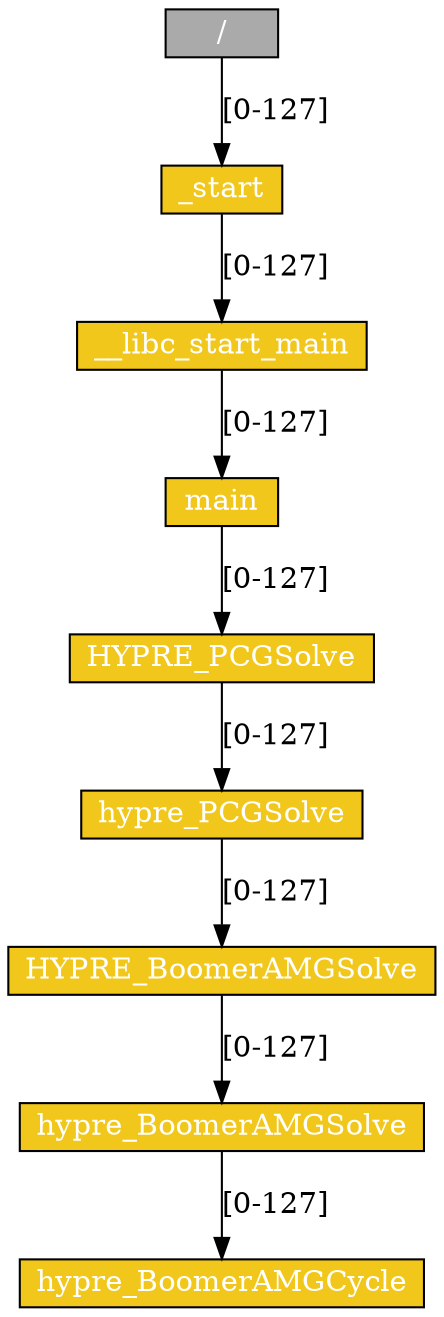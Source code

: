 digraph G {
	node [shape=record,style=filled,labeljust=c,height=0.2];
	0 [pos="0,0", label="/", fillcolor="#AAAAAA",fontcolor="#FFFFFF"];
	-1990345137 [pos="0,0", label="hypre_BoomerAMGSolve", fillcolor="#f1c71c",fontcolor="#FFFFFF"];
	-1135194732 [pos="0,0", label="__libc_start_main", fillcolor="#f1c71c",fontcolor="#FFFFFF"];
	49501891 [pos="0,0", label="_start", fillcolor="#f1c71c",fontcolor="#FFFFFF"];
	52696333 [pos="0,0", label="main", fillcolor="#f1c71c",fontcolor="#FFFFFF"];
	820634781 [pos="0,0", label="hypre_PCGSolve", fillcolor="#f1c71c",fontcolor="#FFFFFF"];
	957926117 [pos="0,0", label="HYPRE_PCGSolve", fillcolor="#f1c71c",fontcolor="#FFFFFF"];
	1203741702 [pos="0,0", label="HYPRE_BoomerAMGSolve", fillcolor="#f1c71c",fontcolor="#FFFFFF"];
	1688007935 [pos="0,0", label="hypre_BoomerAMGCycle", fillcolor="#f1c71c",fontcolor="#FFFFFF"];
	1203741702 -> -1990345137 [label="[0-127]"]
	49501891 -> -1135194732 [label="[0-127]"]
	0 -> 49501891 [label="[0-127]"]
	-1135194732 -> 52696333 [label="[0-127]"]
	957926117 -> 820634781 [label="[0-127]"]
	52696333 -> 957926117 [label="[0-127]"]
	820634781 -> 1203741702 [label="[0-127]"]
	-1990345137 -> 1688007935 [label="[0-127]"]
}
